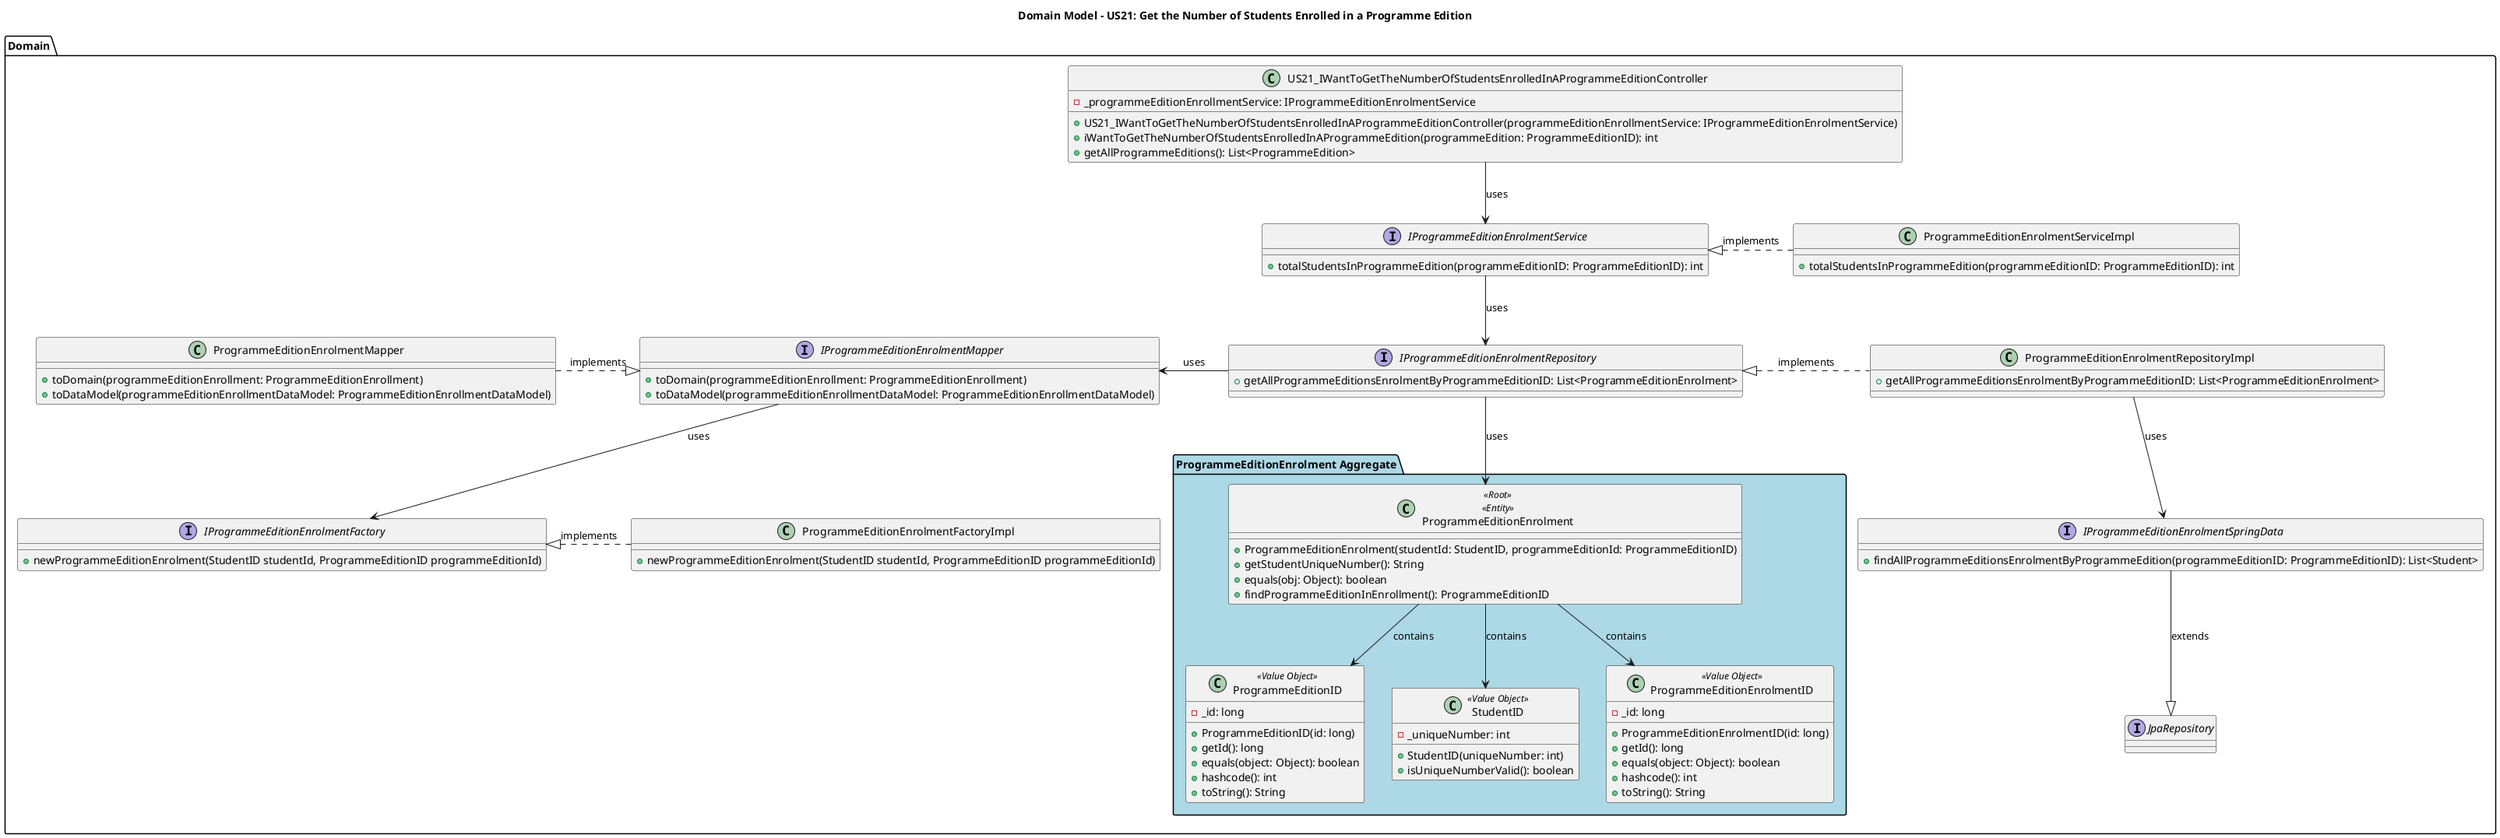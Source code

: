 @startuml DomainModel_US21_Full_Cleaned

title Domain Model - US21: Get the Number of Students Enrolled in a Programme Edition

package "Domain" {

  ' === CONTROLLER ===
  class US21_IWantToGetTheNumberOfStudentsEnrolledInAProgrammeEditionController {
      - _programmeEditionEnrollmentService: IProgrammeEditionEnrolmentService
      + US21_IWantToGetTheNumberOfStudentsEnrolledInAProgrammeEditionController(programmeEditionEnrollmentService: IProgrammeEditionEnrolmentService)
      + iWantToGetTheNumberOfStudentsEnrolledInAProgrammeEdition(programmeEdition: ProgrammeEditionID): int
      + getAllProgrammeEditions(): List<ProgrammeEdition>
  }

  ' === VALUE OBJECTS ===


  ' === AGGREGATE ===
  package "ProgrammeEditionEnrolment Aggregate" #LightBlue {
    class ProgrammeEditionEnrolment <<Root>> <<Entity>> {
        + ProgrammeEditionEnrolment(studentId: StudentID, programmeEditionId: ProgrammeEditionID)
        + getStudentUniqueNumber(): String
        + equals(obj: Object): boolean
        + findProgrammeEditionInEnrollment(): ProgrammeEditionID
    }

    class ProgrammeEditionID <<Value Object>> {
          - _id: long
          + ProgrammeEditionID(id: long)
          + getId(): long
          + equals(object: Object): boolean
          + hashcode(): int
          + toString(): String
      }

      class StudentID <<Value Object>> {
          - _uniqueNumber: int
          + StudentID(uniqueNumber: int)
          + isUniqueNumberValid(): boolean
      }

      class ProgrammeEditionEnrolmentID <<Value Object>> {
          - _id: long
          + ProgrammeEditionEnrolmentID(id: long)
          + getId(): long
          + equals(object: Object): boolean
          + hashcode(): int
          + toString(): String
      }
  }

interface IProgrammeEditionEnrolmentFactory {
 + newProgrammeEditionEnrolment(StudentID studentId, ProgrammeEditionID programmeEditionId)
}

class ProgrammeEditionEnrolmentFactoryImpl {
 + newProgrammeEditionEnrolment(StudentID studentId, ProgrammeEditionID programmeEditionId)
}


interface IProgrammeEditionEnrolmentRepository {
    + getAllProgrammeEditionsEnrolmentByProgrammeEditionID: List<ProgrammeEditionEnrolment>
  }

interface IProgrammeEditionEnrolmentService {
    + totalStudentsInProgrammeEdition(programmeEditionID: ProgrammeEditionID): int
}

class ProgrammeEditionEnrolmentServiceImpl {
    + totalStudentsInProgrammeEdition(programmeEditionID: ProgrammeEditionID): int
}

class ProgrammeEditionEnrolmentRepositoryImpl {
    + getAllProgrammeEditionsEnrolmentByProgrammeEditionID: List<ProgrammeEditionEnrolment>
}

interface IProgrammeEditionEnrolmentSpringData {
   + findAllProgrammeEditionsEnrolmentByProgrammeEdition(programmeEditionID: ProgrammeEditionID): List<Student>
}

interface IProgrammeEditionEnrolmentMapper {
    + toDomain(programmeEditionEnrollment: ProgrammeEditionEnrollment)
    + toDataModel(programmeEditionEnrollmentDataModel: ProgrammeEditionEnrollmentDataModel)
}

class ProgrammeEditionEnrolmentMapper {
    + toDomain(programmeEditionEnrollment: ProgrammeEditionEnrollment)
    + toDataModel(programmeEditionEnrollmentDataModel: ProgrammeEditionEnrollmentDataModel)
}

interface JpaRepository {
}
  ' === RELATIONSHIPS ===
  ProgrammeEditionEnrolment --> ProgrammeEditionID: contains
  ProgrammeEditionEnrolment --> StudentID: contains
  ProgrammeEditionEnrolment --> ProgrammeEditionEnrolmentID: contains

  US21_IWantToGetTheNumberOfStudentsEnrolledInAProgrammeEditionController -down-> IProgrammeEditionEnrolmentService: uses

  IProgrammeEditionEnrolmentRepository <|..right- ProgrammeEditionEnrolmentRepositoryImpl: implements
  ProgrammeEditionEnrolmentServiceImpl -left..|> IProgrammeEditionEnrolmentService: implements
  IProgrammeEditionEnrolmentService -down-> IProgrammeEditionEnrolmentRepository: uses
  IProgrammeEditionEnrolmentRepository --> ProgrammeEditionEnrolment: uses
  ProgrammeEditionEnrolmentRepositoryImpl --> IProgrammeEditionEnrolmentSpringData: uses
  IProgrammeEditionEnrolmentSpringData --|> JpaRepository: extends

  ProgrammeEditionEnrolmentMapper -right..|> IProgrammeEditionEnrolmentMapper: implements
  IProgrammeEditionEnrolmentRepository -left-> IProgrammeEditionEnrolmentMapper: uses

  ProgrammeEditionEnrolmentFactoryImpl -left..|> IProgrammeEditionEnrolmentFactory: implements
  IProgrammeEditionEnrolmentMapper -down-> IProgrammeEditionEnrolmentFactory: uses
}

@enduml
